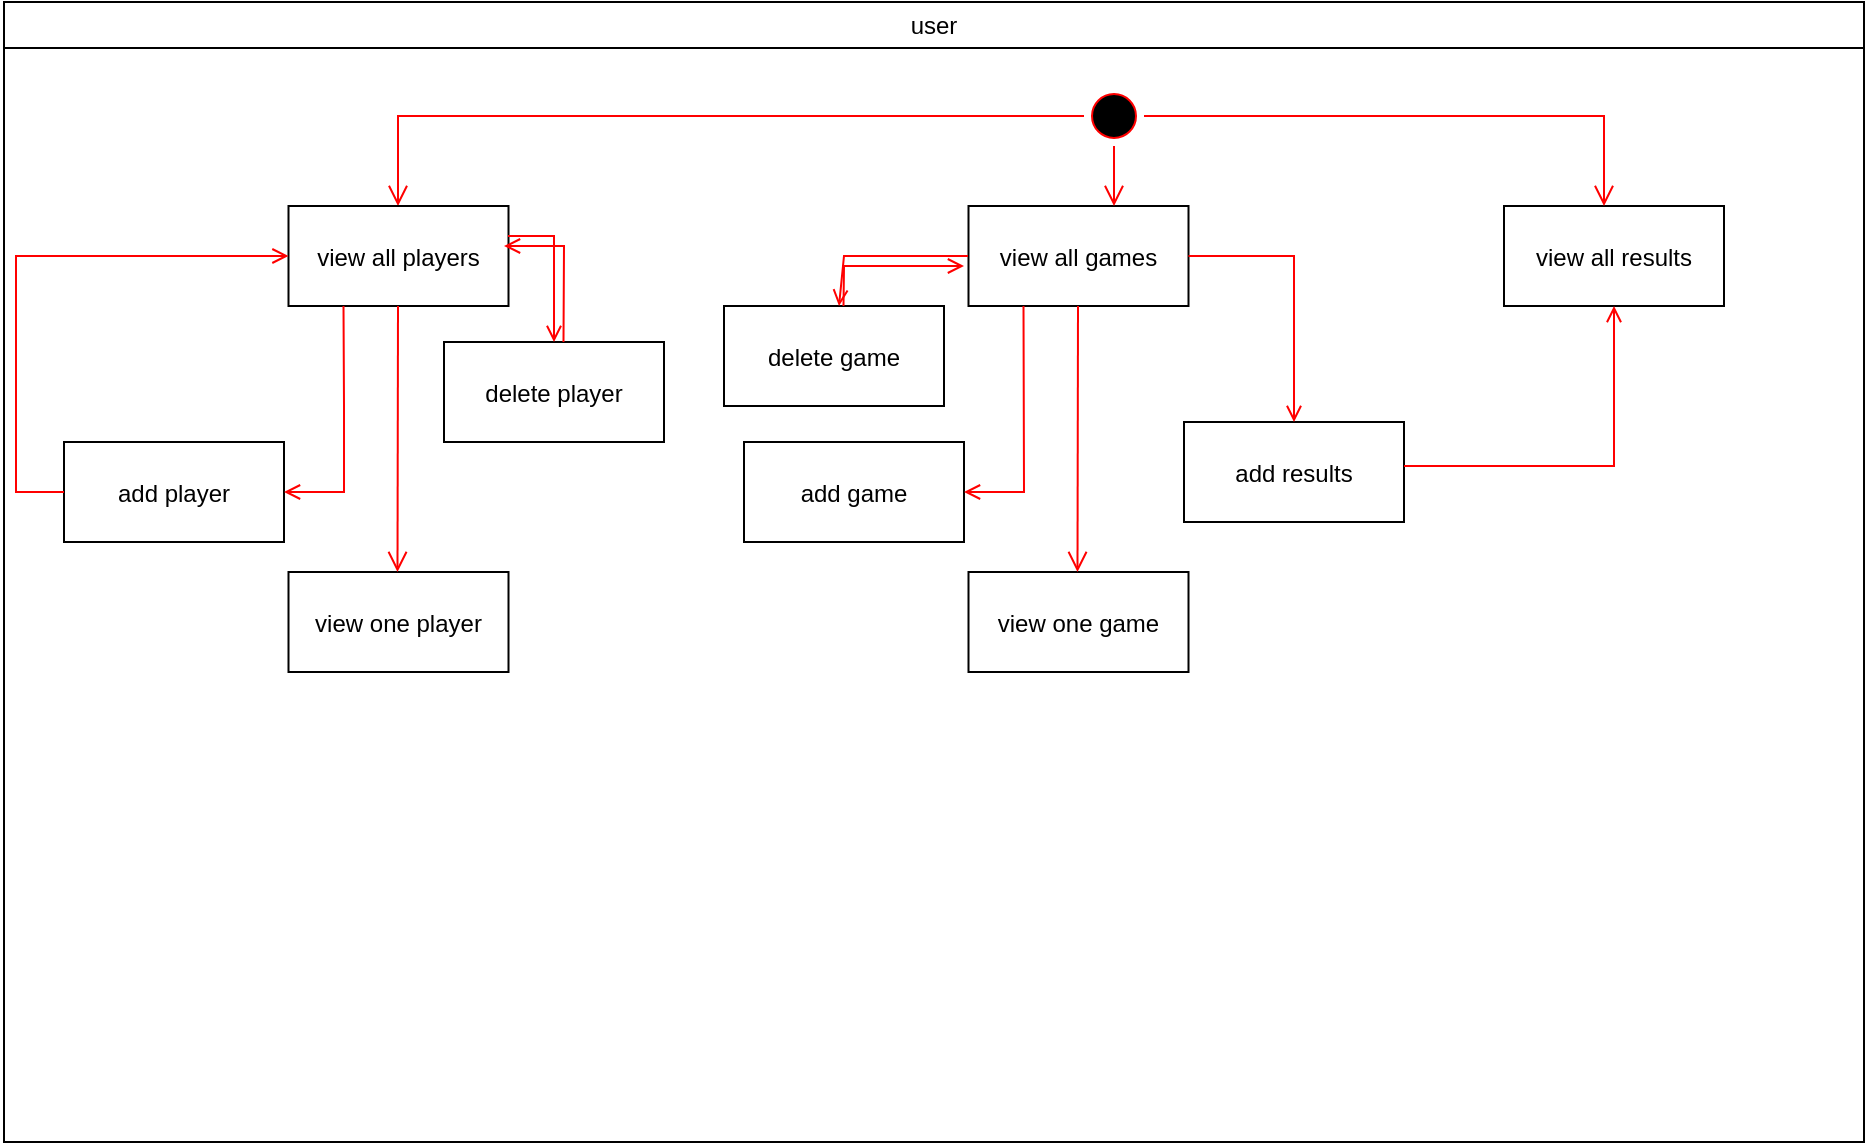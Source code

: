 <mxfile version="13.9.8" type="github">
  <diagram name="Page-1" id="e7e014a7-5840-1c2e-5031-d8a46d1fe8dd">
    <mxGraphModel dx="1102" dy="535" grid="1" gridSize="10" guides="1" tooltips="1" connect="1" arrows="1" fold="1" page="1" pageScale="1" pageWidth="1169" pageHeight="826" background="#ffffff" math="0" shadow="0">
      <root>
        <mxCell id="0" />
        <mxCell id="1" parent="0" />
        <mxCell id="2" value="user" style="swimlane;whiteSpace=wrap;fontStyle=0" parent="1" vertex="1">
          <mxGeometry x="50" y="128" width="930" height="570" as="geometry" />
        </mxCell>
        <mxCell id="5" value="" style="ellipse;shape=startState;fillColor=#000000;strokeColor=#ff0000;" parent="2" vertex="1">
          <mxGeometry x="540" y="42" width="30" height="30" as="geometry" />
        </mxCell>
        <mxCell id="6" value="" style="edgeStyle=elbowEdgeStyle;elbow=horizontal;verticalAlign=bottom;endArrow=open;endSize=8;strokeColor=#FF0000;endFill=1;rounded=0;entryX=0.5;entryY=0;entryDx=0;entryDy=0;" parent="2" source="5" target="7" edge="1">
          <mxGeometry x="100" y="40" as="geometry">
            <mxPoint x="115" y="110" as="targetPoint" />
            <Array as="points">
              <mxPoint x="197" y="82" />
            </Array>
          </mxGeometry>
        </mxCell>
        <mxCell id="7" value="view all players" style="" parent="2" vertex="1">
          <mxGeometry x="142.25" y="102" width="110" height="50" as="geometry" />
        </mxCell>
        <mxCell id="8" value="add player" style="" parent="2" vertex="1">
          <mxGeometry x="30" y="220" width="110" height="50" as="geometry" />
        </mxCell>
        <mxCell id="9" value="" style="endArrow=open;strokeColor=#FF0000;endFill=1;rounded=0;exitX=0.25;exitY=1;exitDx=0;exitDy=0;" parent="2" source="7" target="8" edge="1">
          <mxGeometry relative="1" as="geometry">
            <Array as="points">
              <mxPoint x="170" y="202" />
              <mxPoint x="170" y="245" />
            </Array>
          </mxGeometry>
        </mxCell>
        <mxCell id="10" value="view one player" style="" parent="2" vertex="1">
          <mxGeometry x="142.25" y="285" width="110" height="50" as="geometry" />
        </mxCell>
        <mxCell id="12" value="" style="edgeStyle=elbowEdgeStyle;elbow=horizontal;strokeColor=#FF0000;endArrow=open;endFill=1;rounded=0;exitX=0;exitY=0.5;exitDx=0;exitDy=0;" parent="2" source="8" target="7" edge="1">
          <mxGeometry width="100" height="100" relative="1" as="geometry">
            <mxPoint x="160" y="290" as="sourcePoint" />
            <mxPoint x="260" y="190" as="targetPoint" />
            <Array as="points">
              <mxPoint x="6" y="192" />
            </Array>
          </mxGeometry>
        </mxCell>
        <mxCell id="geZT3zxGgYLfBWRcLV4t-52" value="view all games" style="" vertex="1" parent="2">
          <mxGeometry x="482.25" y="102" width="110" height="50" as="geometry" />
        </mxCell>
        <mxCell id="geZT3zxGgYLfBWRcLV4t-53" value="add game" style="" vertex="1" parent="2">
          <mxGeometry x="370" y="220" width="110" height="50" as="geometry" />
        </mxCell>
        <mxCell id="geZT3zxGgYLfBWRcLV4t-54" value="" style="endArrow=open;strokeColor=#FF0000;endFill=1;rounded=0;exitX=0.25;exitY=1;exitDx=0;exitDy=0;" edge="1" parent="2" source="geZT3zxGgYLfBWRcLV4t-52" target="geZT3zxGgYLfBWRcLV4t-53">
          <mxGeometry relative="1" as="geometry">
            <Array as="points">
              <mxPoint x="510" y="245" />
            </Array>
          </mxGeometry>
        </mxCell>
        <mxCell id="geZT3zxGgYLfBWRcLV4t-55" value="view one game" style="" vertex="1" parent="2">
          <mxGeometry x="482.25" y="285" width="110" height="50" as="geometry" />
        </mxCell>
        <mxCell id="geZT3zxGgYLfBWRcLV4t-56" value="view all results" style="" vertex="1" parent="2">
          <mxGeometry x="750" y="102" width="110" height="50" as="geometry" />
        </mxCell>
        <mxCell id="geZT3zxGgYLfBWRcLV4t-57" value="" style="edgeStyle=elbowEdgeStyle;elbow=horizontal;verticalAlign=bottom;endArrow=open;endSize=8;strokeColor=#FF0000;endFill=1;rounded=0;" edge="1" parent="2" source="5">
          <mxGeometry x="133" y="-63" as="geometry">
            <mxPoint x="555" y="102" as="targetPoint" />
            <mxPoint x="515.25" y="82" as="sourcePoint" />
            <Array as="points">
              <mxPoint x="555" y="72" />
              <mxPoint x="457" y="82" />
              <mxPoint x="440" y="102" />
            </Array>
          </mxGeometry>
        </mxCell>
        <mxCell id="geZT3zxGgYLfBWRcLV4t-59" value="" style="edgeStyle=elbowEdgeStyle;elbow=horizontal;verticalAlign=bottom;endArrow=open;endSize=8;strokeColor=#FF0000;endFill=1;rounded=0;" edge="1" parent="2" target="geZT3zxGgYLfBWRcLV4t-55">
          <mxGeometry x="172.75" y="-111" as="geometry">
            <mxPoint x="537" y="282" as="targetPoint" />
            <mxPoint x="537" y="152" as="sourcePoint" />
            <Array as="points">
              <mxPoint x="536.75" y="162" />
              <mxPoint x="529.75" y="182" />
            </Array>
          </mxGeometry>
        </mxCell>
        <mxCell id="geZT3zxGgYLfBWRcLV4t-58" value="" style="edgeStyle=elbowEdgeStyle;elbow=horizontal;verticalAlign=bottom;endArrow=open;endSize=8;strokeColor=#FF0000;endFill=1;rounded=0;entryX=0.5;entryY=0;entryDx=0;entryDy=0;" edge="1" parent="2" target="10">
          <mxGeometry x="-167.25" y="-111" as="geometry">
            <mxPoint x="196.75" y="182" as="targetPoint" />
            <mxPoint x="197" y="152" as="sourcePoint" />
            <Array as="points">
              <mxPoint x="196.75" y="162" />
              <mxPoint x="189.75" y="182" />
            </Array>
          </mxGeometry>
        </mxCell>
        <mxCell id="geZT3zxGgYLfBWRcLV4t-60" value="" style="edgeStyle=elbowEdgeStyle;elbow=horizontal;verticalAlign=bottom;endArrow=open;endSize=8;strokeColor=#FF0000;endFill=1;rounded=0;" edge="1" parent="2" source="5">
          <mxGeometry x="360.5" y="-191" as="geometry">
            <mxPoint x="800" y="102" as="targetPoint" />
            <mxPoint x="724.75" y="72" as="sourcePoint" />
            <Array as="points">
              <mxPoint x="800" y="82" />
            </Array>
          </mxGeometry>
        </mxCell>
        <mxCell id="geZT3zxGgYLfBWRcLV4t-61" value="add results" style="" vertex="1" parent="2">
          <mxGeometry x="590" y="210" width="110" height="50" as="geometry" />
        </mxCell>
        <mxCell id="geZT3zxGgYLfBWRcLV4t-62" value="" style="endArrow=open;strokeColor=#FF0000;endFill=1;rounded=0;exitX=1;exitY=0.5;exitDx=0;exitDy=0;" edge="1" parent="2" target="geZT3zxGgYLfBWRcLV4t-61" source="geZT3zxGgYLfBWRcLV4t-52">
          <mxGeometry relative="1" as="geometry">
            <Array as="points">
              <mxPoint x="645" y="127" />
              <mxPoint x="645" y="202" />
            </Array>
            <mxPoint x="729.75" y="142" as="sourcePoint" />
          </mxGeometry>
        </mxCell>
        <mxCell id="geZT3zxGgYLfBWRcLV4t-63" value="" style="endArrow=open;strokeColor=#FF0000;endFill=1;rounded=0;exitX=1;exitY=0.5;exitDx=0;exitDy=0;entryX=0.5;entryY=1;entryDx=0;entryDy=0;" edge="1" parent="2" target="geZT3zxGgYLfBWRcLV4t-56">
          <mxGeometry relative="1" as="geometry">
            <Array as="points">
              <mxPoint x="752.75" y="232" />
              <mxPoint x="805" y="232" />
            </Array>
            <mxPoint x="700" y="232" as="sourcePoint" />
            <mxPoint x="752.75" y="315" as="targetPoint" />
          </mxGeometry>
        </mxCell>
        <mxCell id="geZT3zxGgYLfBWRcLV4t-65" value="delete game" style="" vertex="1" parent="2">
          <mxGeometry x="360" y="152" width="110" height="50" as="geometry" />
        </mxCell>
        <mxCell id="geZT3zxGgYLfBWRcLV4t-64" value="delete player" style="" vertex="1" parent="2">
          <mxGeometry x="220" y="170" width="110" height="50" as="geometry" />
        </mxCell>
        <mxCell id="geZT3zxGgYLfBWRcLV4t-70" value="" style="endArrow=open;strokeColor=#FF0000;endFill=1;rounded=0;exitX=0.25;exitY=1;exitDx=0;exitDy=0;entryX=0.5;entryY=0;entryDx=0;entryDy=0;" edge="1" parent="2" target="geZT3zxGgYLfBWRcLV4t-64">
          <mxGeometry relative="1" as="geometry">
            <mxPoint x="252" y="117" as="sourcePoint" />
            <mxPoint x="222.25" y="210" as="targetPoint" />
            <Array as="points">
              <mxPoint x="275" y="117" />
            </Array>
          </mxGeometry>
        </mxCell>
        <mxCell id="geZT3zxGgYLfBWRcLV4t-67" value="" style="endArrow=open;strokeColor=#FF0000;endFill=1;rounded=0;exitX=0.25;exitY=1;exitDx=0;exitDy=0;" edge="1" parent="2">
          <mxGeometry relative="1" as="geometry">
            <mxPoint x="279.75" y="170" as="sourcePoint" />
            <mxPoint x="250" y="122" as="targetPoint" />
            <Array as="points">
              <mxPoint x="280" y="122" />
            </Array>
          </mxGeometry>
        </mxCell>
        <mxCell id="geZT3zxGgYLfBWRcLV4t-68" value="" style="endArrow=open;strokeColor=#FF0000;endFill=1;rounded=0;exitX=0.25;exitY=1;exitDx=0;exitDy=0;" edge="1" parent="2">
          <mxGeometry relative="1" as="geometry">
            <mxPoint x="419.75" y="152" as="sourcePoint" />
            <mxPoint x="480" y="132" as="targetPoint" />
            <Array as="points">
              <mxPoint x="420" y="132" />
            </Array>
          </mxGeometry>
        </mxCell>
        <mxCell id="geZT3zxGgYLfBWRcLV4t-69" value="" style="endArrow=open;strokeColor=#FF0000;endFill=1;rounded=0;exitX=0.25;exitY=1;exitDx=0;exitDy=0;" edge="1" parent="2" target="geZT3zxGgYLfBWRcLV4t-65">
          <mxGeometry relative="1" as="geometry">
            <mxPoint x="482" y="127" as="sourcePoint" />
            <mxPoint x="452.25" y="220" as="targetPoint" />
            <Array as="points">
              <mxPoint x="420" y="127" />
            </Array>
          </mxGeometry>
        </mxCell>
      </root>
    </mxGraphModel>
  </diagram>
</mxfile>
